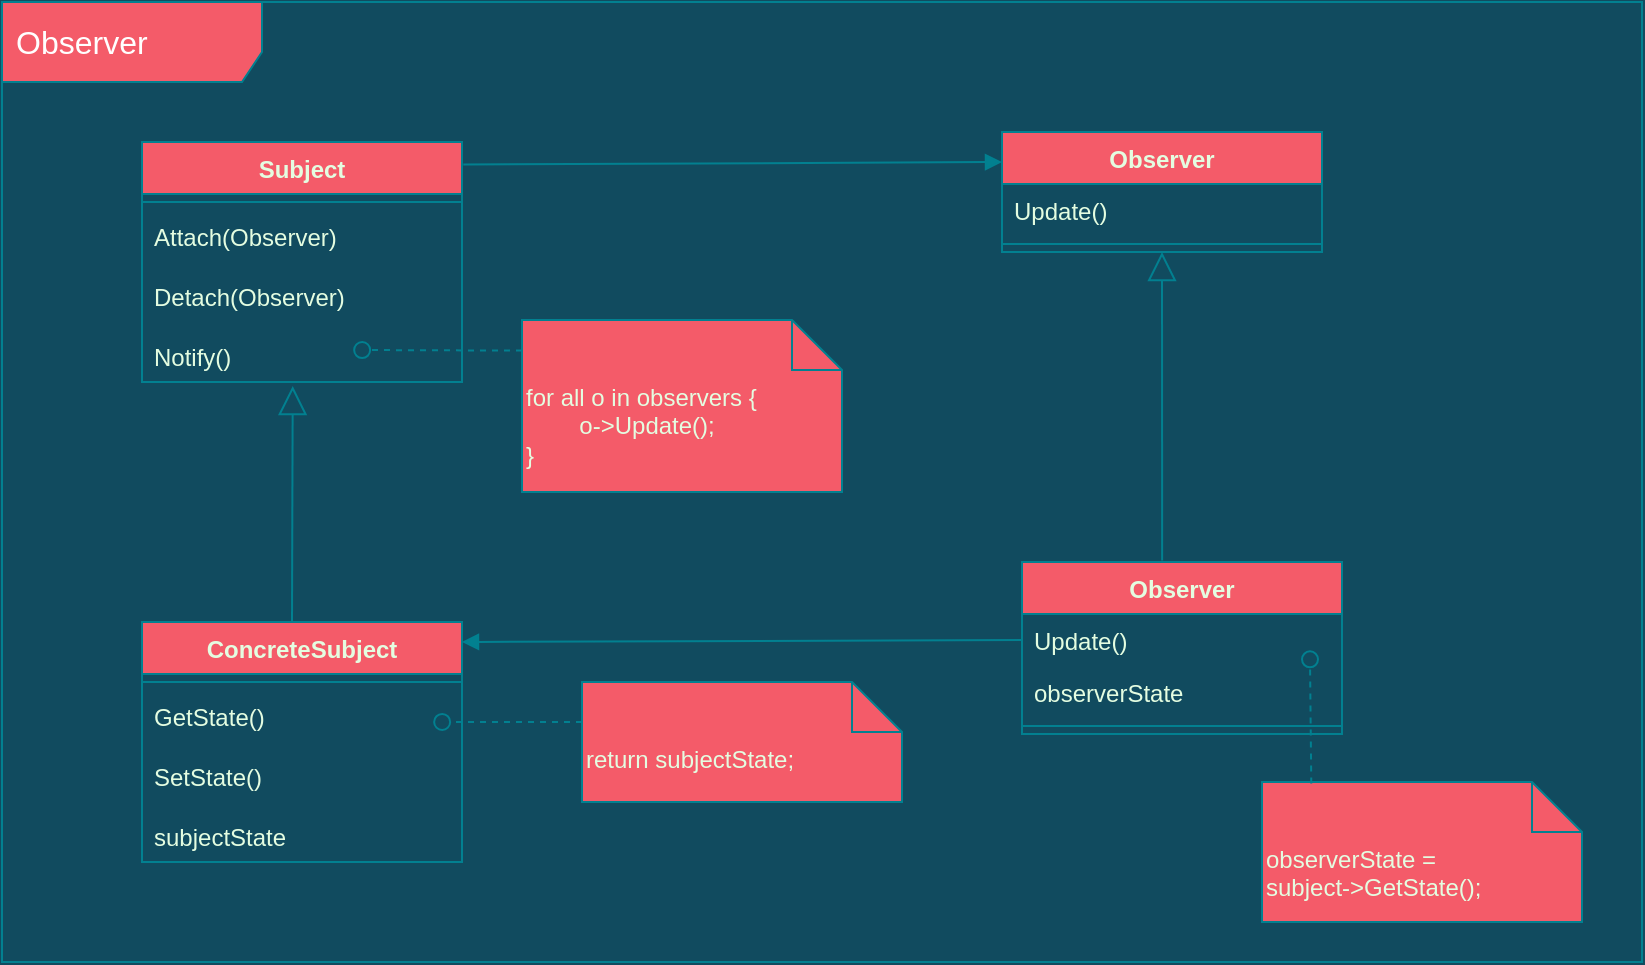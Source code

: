 <mxfile version="15.5.4" type="embed"><diagram id="F_gQ_7oDBF0sjKnGtIvj" name="Page-1"><mxGraphModel dx="1712" dy="1103" grid="1" gridSize="10" guides="1" tooltips="1" connect="1" arrows="1" fold="1" page="1" pageScale="1" pageWidth="827" pageHeight="1169" background="#114B5F" math="0" shadow="0"><root><mxCell id="0"/><mxCell id="1" parent="0"/><mxCell id="82" value="&lt;font color=&quot;#ffffff&quot;&gt;&lt;span style=&quot;font-size: 16px&quot;&gt;Observer&lt;br&gt;&lt;/span&gt;&lt;/font&gt;" style="shape=umlFrame;whiteSpace=wrap;html=1;width=130;height=40;boundedLbl=1;verticalAlign=middle;align=left;spacingLeft=5;fillColor=#F45B69;strokeColor=#028090;fontColor=#E4FDE1;" parent="1" vertex="1"><mxGeometry y="240" width="820" height="480" as="geometry"/></mxCell><mxCell id="319" value="Observer" style="swimlane;fontStyle=1;align=center;verticalAlign=top;childLayout=stackLayout;horizontal=1;startSize=26;horizontalStack=0;resizeParent=1;resizeParentMax=0;resizeLast=0;collapsible=1;marginBottom=0;rounded=0;sketch=0;fontColor=#E4FDE1;strokeColor=#028090;fillColor=#F45B69;" vertex="1" parent="1"><mxGeometry x="500" y="305" width="160" height="60" as="geometry"/></mxCell><mxCell id="320" value="Update()" style="text;strokeColor=none;fillColor=none;align=left;verticalAlign=top;spacingLeft=4;spacingRight=4;overflow=hidden;rotatable=0;points=[[0,0.5],[1,0.5]];portConstraint=eastwest;rounded=0;sketch=0;fontColor=#E4FDE1;" vertex="1" parent="319"><mxGeometry y="26" width="160" height="26" as="geometry"/></mxCell><mxCell id="321" value="" style="line;strokeWidth=1;fillColor=none;align=left;verticalAlign=middle;spacingTop=-1;spacingLeft=3;spacingRight=3;rotatable=0;labelPosition=right;points=[];portConstraint=eastwest;rounded=0;sketch=0;fontColor=#E4FDE1;labelBackgroundColor=#114B5F;strokeColor=#028090;" vertex="1" parent="319"><mxGeometry y="52" width="160" height="8" as="geometry"/></mxCell><mxCell id="324" value="Subject" style="swimlane;fontStyle=1;align=center;verticalAlign=top;childLayout=stackLayout;horizontal=1;startSize=26;horizontalStack=0;resizeParent=1;resizeParentMax=0;resizeLast=0;collapsible=1;marginBottom=0;rounded=0;sketch=0;fontColor=#E4FDE1;strokeColor=#028090;fillColor=#F45B69;" vertex="1" parent="1"><mxGeometry x="70" y="310" width="160" height="120" as="geometry"/></mxCell><mxCell id="326" value="" style="line;strokeWidth=1;fillColor=none;align=left;verticalAlign=middle;spacingTop=-1;spacingLeft=3;spacingRight=3;rotatable=0;labelPosition=right;points=[];portConstraint=eastwest;rounded=0;sketch=0;fontColor=#E4FDE1;labelBackgroundColor=#114B5F;strokeColor=#028090;" vertex="1" parent="324"><mxGeometry y="26" width="160" height="8" as="geometry"/></mxCell><mxCell id="327" value="Attach(Observer)" style="text;strokeColor=none;fillColor=none;align=left;verticalAlign=top;spacingLeft=4;spacingRight=4;overflow=hidden;rotatable=0;points=[[0,0.5],[1,0.5]];portConstraint=eastwest;rounded=0;sketch=0;fontColor=#E4FDE1;" vertex="1" parent="324"><mxGeometry y="34" width="160" height="30" as="geometry"/></mxCell><mxCell id="339" value="Detach(Observer)" style="text;strokeColor=none;fillColor=none;align=left;verticalAlign=top;spacingLeft=4;spacingRight=4;overflow=hidden;rotatable=0;points=[[0,0.5],[1,0.5]];portConstraint=eastwest;rounded=0;sketch=0;fontColor=#E4FDE1;" vertex="1" parent="324"><mxGeometry y="64" width="160" height="30" as="geometry"/></mxCell><mxCell id="328" value="Notify()" style="text;strokeColor=none;fillColor=none;align=left;verticalAlign=top;spacingLeft=4;spacingRight=4;overflow=hidden;rotatable=0;points=[[0,0.5],[1,0.5]];portConstraint=eastwest;rounded=0;sketch=0;fontColor=#E4FDE1;" vertex="1" parent="324"><mxGeometry y="94" width="160" height="26" as="geometry"/></mxCell><mxCell id="331" value="for all o in observers {&lt;br&gt;&lt;span style=&quot;white-space: pre&quot;&gt;&#9;&lt;/span&gt;o-&amp;gt;Update();&lt;br&gt;}" style="shape=note2;boundedLbl=1;whiteSpace=wrap;html=1;size=25;verticalAlign=top;align=left;rounded=0;sketch=0;fontColor=#E4FDE1;strokeColor=#028090;fillColor=#F45B69;" vertex="1" parent="1"><mxGeometry x="260" y="399" width="160" height="86" as="geometry"/></mxCell><mxCell id="333" value="return subjectState;" style="shape=note2;boundedLbl=1;whiteSpace=wrap;html=1;size=25;verticalAlign=top;align=left;rounded=0;sketch=0;fontColor=#E4FDE1;strokeColor=#028090;fillColor=#F45B69;" vertex="1" parent="1"><mxGeometry x="290" y="580" width="160" height="60" as="geometry"/></mxCell><mxCell id="335" value="" style="endArrow=oval;startArrow=none;endFill=0;startFill=0;endSize=8;html=1;verticalAlign=bottom;dashed=1;labelBackgroundColor=none;rounded=1;sketch=0;fontColor=#E4FDE1;sourcePerimeterSpacing=5;targetPerimeterSpacing=10;strokeColor=#028090;strokeWidth=1;fillColor=#F45B69;jumpSize=10;entryX=0.688;entryY=0.385;entryDx=0;entryDy=0;entryPerimeter=0;exitX=0;exitY=0.178;exitDx=0;exitDy=0;exitPerimeter=0;" edge="1" parent="1" source="331" target="328"><mxGeometry width="160" relative="1" as="geometry"><mxPoint x="170" y="560" as="sourcePoint"/><mxPoint x="330" y="560" as="targetPoint"/></mxGeometry></mxCell><mxCell id="340" value="ConcreteSubject" style="swimlane;fontStyle=1;align=center;verticalAlign=top;childLayout=stackLayout;horizontal=1;startSize=26;horizontalStack=0;resizeParent=1;resizeParentMax=0;resizeLast=0;collapsible=1;marginBottom=0;rounded=0;sketch=0;fontColor=#E4FDE1;strokeColor=#028090;fillColor=#F45B69;" vertex="1" parent="1"><mxGeometry x="70" y="550" width="160" height="120" as="geometry"/></mxCell><mxCell id="341" value="" style="line;strokeWidth=1;fillColor=none;align=left;verticalAlign=middle;spacingTop=-1;spacingLeft=3;spacingRight=3;rotatable=0;labelPosition=right;points=[];portConstraint=eastwest;rounded=0;sketch=0;fontColor=#E4FDE1;labelBackgroundColor=#114B5F;strokeColor=#028090;" vertex="1" parent="340"><mxGeometry y="26" width="160" height="8" as="geometry"/></mxCell><mxCell id="342" value="GetState()" style="text;strokeColor=none;fillColor=none;align=left;verticalAlign=top;spacingLeft=4;spacingRight=4;overflow=hidden;rotatable=0;points=[[0,0.5],[1,0.5]];portConstraint=eastwest;rounded=0;sketch=0;fontColor=#E4FDE1;" vertex="1" parent="340"><mxGeometry y="34" width="160" height="30" as="geometry"/></mxCell><mxCell id="343" value="SetState()" style="text;strokeColor=none;fillColor=none;align=left;verticalAlign=top;spacingLeft=4;spacingRight=4;overflow=hidden;rotatable=0;points=[[0,0.5],[1,0.5]];portConstraint=eastwest;rounded=0;sketch=0;fontColor=#E4FDE1;" vertex="1" parent="340"><mxGeometry y="64" width="160" height="30" as="geometry"/></mxCell><mxCell id="344" value="subjectState" style="text;strokeColor=none;fillColor=none;align=left;verticalAlign=top;spacingLeft=4;spacingRight=4;overflow=hidden;rotatable=0;points=[[0,0.5],[1,0.5]];portConstraint=eastwest;rounded=0;sketch=0;fontColor=#E4FDE1;" vertex="1" parent="340"><mxGeometry y="94" width="160" height="26" as="geometry"/></mxCell><mxCell id="345" value="" style="endArrow=oval;startArrow=none;endFill=0;startFill=0;endSize=8;html=1;verticalAlign=bottom;dashed=1;labelBackgroundColor=none;rounded=1;sketch=0;fontColor=#E4FDE1;sourcePerimeterSpacing=5;targetPerimeterSpacing=10;strokeColor=#028090;strokeWidth=1;fillColor=#F45B69;jumpSize=10;entryX=0.938;entryY=0.533;entryDx=0;entryDy=0;entryPerimeter=0;exitX=0;exitY=0.333;exitDx=0;exitDy=0;exitPerimeter=0;" edge="1" parent="1" source="333" target="342"><mxGeometry width="160" relative="1" as="geometry"><mxPoint x="270" y="424.308" as="sourcePoint"/><mxPoint x="190.08" y="424.01" as="targetPoint"/></mxGeometry></mxCell><mxCell id="346" value="Observer" style="swimlane;fontStyle=1;align=center;verticalAlign=top;childLayout=stackLayout;horizontal=1;startSize=26;horizontalStack=0;resizeParent=1;resizeParentMax=0;resizeLast=0;collapsible=1;marginBottom=0;rounded=0;sketch=0;fontColor=#E4FDE1;strokeColor=#028090;fillColor=#F45B69;" vertex="1" parent="1"><mxGeometry x="510" y="520" width="160" height="86" as="geometry"/></mxCell><mxCell id="347" value="Update()" style="text;strokeColor=none;fillColor=none;align=left;verticalAlign=top;spacingLeft=4;spacingRight=4;overflow=hidden;rotatable=0;points=[[0,0.5],[1,0.5]];portConstraint=eastwest;rounded=0;sketch=0;fontColor=#E4FDE1;" vertex="1" parent="346"><mxGeometry y="26" width="160" height="26" as="geometry"/></mxCell><mxCell id="349" value="observerState" style="text;strokeColor=none;fillColor=none;align=left;verticalAlign=top;spacingLeft=4;spacingRight=4;overflow=hidden;rotatable=0;points=[[0,0.5],[1,0.5]];portConstraint=eastwest;rounded=0;sketch=0;fontColor=#E4FDE1;" vertex="1" parent="346"><mxGeometry y="52" width="160" height="26" as="geometry"/></mxCell><mxCell id="348" value="" style="line;strokeWidth=1;fillColor=none;align=left;verticalAlign=middle;spacingTop=-1;spacingLeft=3;spacingRight=3;rotatable=0;labelPosition=right;points=[];portConstraint=eastwest;rounded=0;sketch=0;fontColor=#E4FDE1;labelBackgroundColor=#114B5F;strokeColor=#028090;" vertex="1" parent="346"><mxGeometry y="78" width="160" height="8" as="geometry"/></mxCell><mxCell id="350" value="observerState =&amp;nbsp;&lt;br&gt;subject-&amp;gt;GetState();" style="shape=note2;boundedLbl=1;whiteSpace=wrap;html=1;size=25;verticalAlign=top;align=left;rounded=0;sketch=0;fontColor=#E4FDE1;strokeColor=#028090;fillColor=#F45B69;" vertex="1" parent="1"><mxGeometry x="630" y="630" width="160" height="70" as="geometry"/></mxCell><mxCell id="351" value="" style="endArrow=oval;startArrow=none;endFill=0;startFill=0;endSize=8;html=1;verticalAlign=bottom;dashed=1;labelBackgroundColor=none;rounded=1;sketch=0;fontColor=#E4FDE1;sourcePerimeterSpacing=5;targetPerimeterSpacing=10;strokeColor=#028090;strokeWidth=1;fillColor=#F45B69;jumpSize=10;entryX=0.9;entryY=-0.128;entryDx=0;entryDy=0;entryPerimeter=0;exitX=0.154;exitY=0.01;exitDx=0;exitDy=0;exitPerimeter=0;" edge="1" parent="1" source="350" target="349"><mxGeometry width="160" relative="1" as="geometry"><mxPoint x="300" y="609.98" as="sourcePoint"/><mxPoint x="230.08" y="609.99" as="targetPoint"/></mxGeometry></mxCell><mxCell id="352" value="" style="html=1;verticalAlign=bottom;labelBackgroundColor=none;endArrow=block;endFill=1;rounded=1;sketch=0;fontColor=#E4FDE1;strokeColor=#028090;fillColor=#F45B69;curved=0;exitX=0;exitY=0.5;exitDx=0;exitDy=0;" edge="1" parent="1" source="347"><mxGeometry width="160" relative="1" as="geometry"><mxPoint x="270" y="520" as="sourcePoint"/><mxPoint x="230" y="560" as="targetPoint"/></mxGeometry></mxCell><mxCell id="353" value="" style="html=1;verticalAlign=bottom;labelBackgroundColor=none;endArrow=block;endFill=1;rounded=1;sketch=0;fontColor=#E4FDE1;strokeColor=#028090;fillColor=#F45B69;curved=0;exitX=1.004;exitY=0.094;exitDx=0;exitDy=0;exitPerimeter=0;entryX=0;entryY=0.25;entryDx=0;entryDy=0;" edge="1" parent="1" source="324" target="319"><mxGeometry width="160" relative="1" as="geometry"><mxPoint x="520" y="569" as="sourcePoint"/><mxPoint x="240" y="570" as="targetPoint"/></mxGeometry></mxCell><mxCell id="354" value="" style="html=1;verticalAlign=bottom;labelBackgroundColor=none;endArrow=block;endFill=0;rounded=1;sketch=0;fontColor=#E4FDE1;strokeColor=#028090;fillColor=#F45B69;curved=0;endSize=12;entryX=0.471;entryY=1.077;entryDx=0;entryDy=0;entryPerimeter=0;" edge="1" parent="1" target="328"><mxGeometry width="160" relative="1" as="geometry"><mxPoint x="145" y="550" as="sourcePoint"/><mxPoint x="240" y="500" as="targetPoint"/></mxGeometry></mxCell><mxCell id="355" value="" style="html=1;verticalAlign=bottom;labelBackgroundColor=none;endArrow=block;endFill=0;rounded=1;sketch=0;fontColor=#E4FDE1;strokeColor=#028090;fillColor=#F45B69;curved=0;endSize=12;entryX=0.5;entryY=1;entryDx=0;entryDy=0;exitX=0.438;exitY=-0.008;exitDx=0;exitDy=0;exitPerimeter=0;" edge="1" parent="1" source="346" target="319"><mxGeometry width="160" relative="1" as="geometry"><mxPoint x="580" y="510" as="sourcePoint"/><mxPoint x="155.36" y="442.002" as="targetPoint"/></mxGeometry></mxCell></root></mxGraphModel></diagram></mxfile>